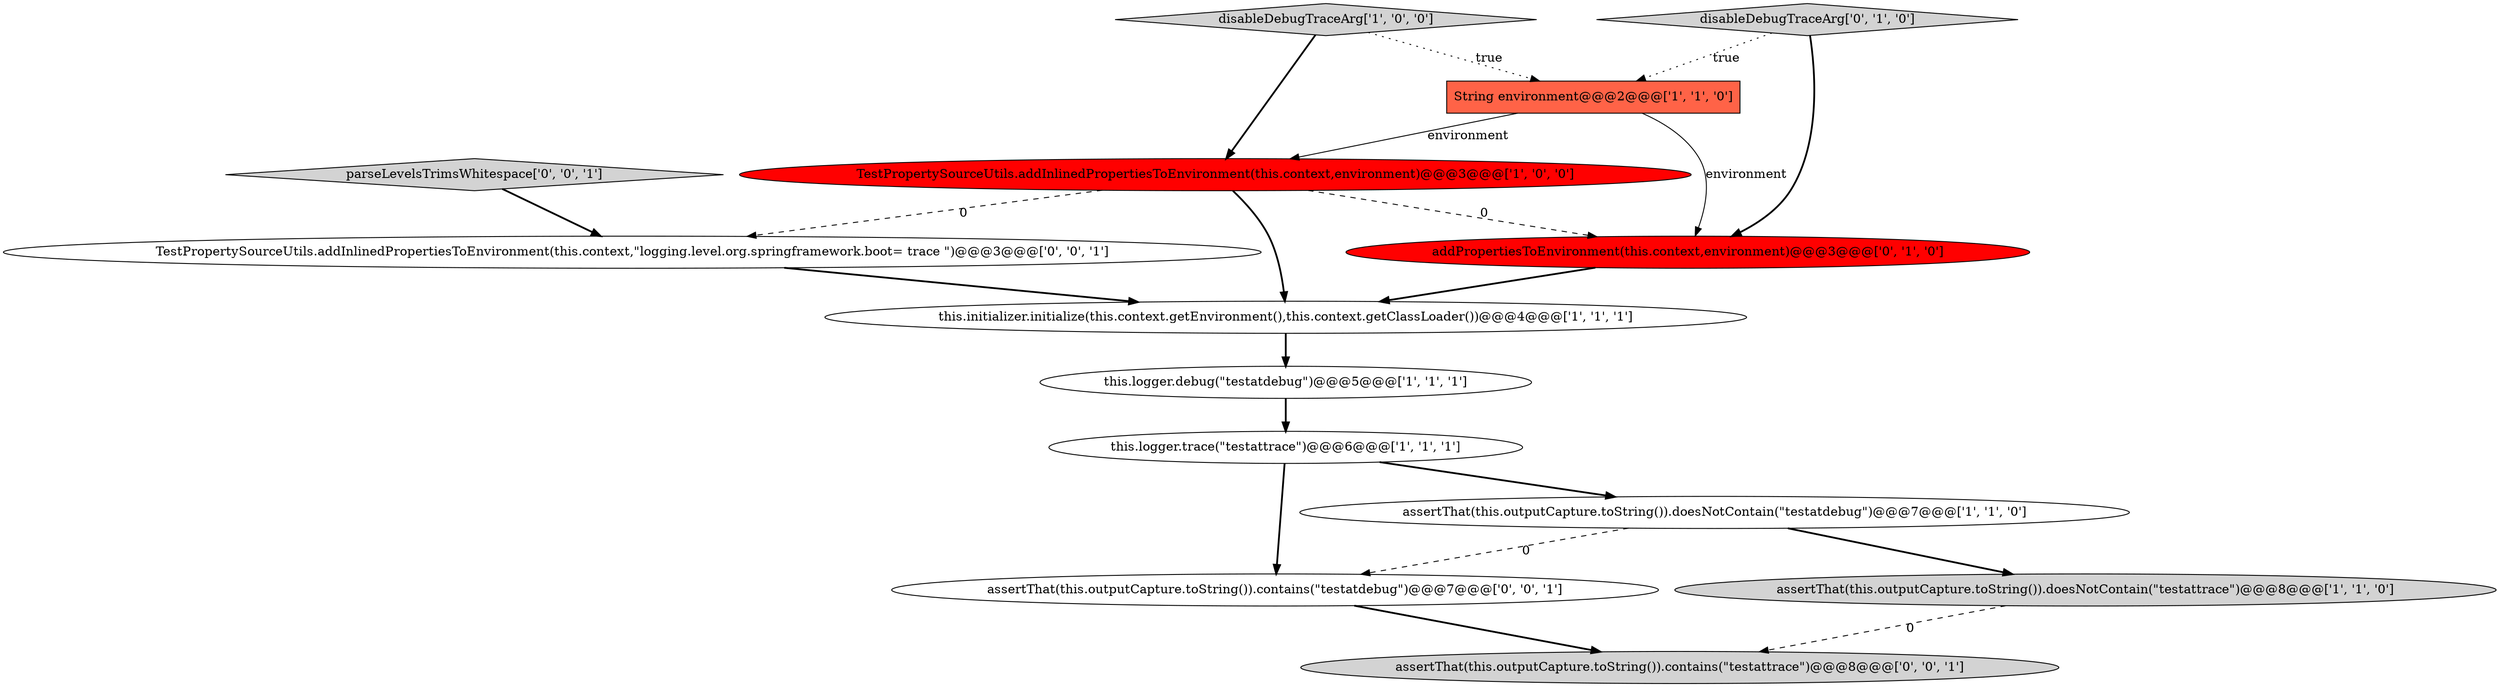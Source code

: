 digraph {
9 [style = filled, label = "addPropertiesToEnvironment(this.context,environment)@@@3@@@['0', '1', '0']", fillcolor = red, shape = ellipse image = "AAA1AAABBB2BBB"];
13 [style = filled, label = "TestPropertySourceUtils.addInlinedPropertiesToEnvironment(this.context,\"logging.level.org.springframework.boot= trace \")@@@3@@@['0', '0', '1']", fillcolor = white, shape = ellipse image = "AAA0AAABBB3BBB"];
3 [style = filled, label = "this.logger.debug(\"testatdebug\")@@@5@@@['1', '1', '1']", fillcolor = white, shape = ellipse image = "AAA0AAABBB1BBB"];
6 [style = filled, label = "this.initializer.initialize(this.context.getEnvironment(),this.context.getClassLoader())@@@4@@@['1', '1', '1']", fillcolor = white, shape = ellipse image = "AAA0AAABBB1BBB"];
11 [style = filled, label = "parseLevelsTrimsWhitespace['0', '0', '1']", fillcolor = lightgray, shape = diamond image = "AAA0AAABBB3BBB"];
5 [style = filled, label = "TestPropertySourceUtils.addInlinedPropertiesToEnvironment(this.context,environment)@@@3@@@['1', '0', '0']", fillcolor = red, shape = ellipse image = "AAA1AAABBB1BBB"];
12 [style = filled, label = "assertThat(this.outputCapture.toString()).contains(\"testatdebug\")@@@7@@@['0', '0', '1']", fillcolor = white, shape = ellipse image = "AAA0AAABBB3BBB"];
10 [style = filled, label = "assertThat(this.outputCapture.toString()).contains(\"testattrace\")@@@8@@@['0', '0', '1']", fillcolor = lightgray, shape = ellipse image = "AAA0AAABBB3BBB"];
2 [style = filled, label = "assertThat(this.outputCapture.toString()).doesNotContain(\"testatdebug\")@@@7@@@['1', '1', '0']", fillcolor = white, shape = ellipse image = "AAA0AAABBB1BBB"];
7 [style = filled, label = "String environment@@@2@@@['1', '1', '0']", fillcolor = tomato, shape = box image = "AAA0AAABBB1BBB"];
0 [style = filled, label = "assertThat(this.outputCapture.toString()).doesNotContain(\"testattrace\")@@@8@@@['1', '1', '0']", fillcolor = lightgray, shape = ellipse image = "AAA0AAABBB1BBB"];
4 [style = filled, label = "disableDebugTraceArg['1', '0', '0']", fillcolor = lightgray, shape = diamond image = "AAA0AAABBB1BBB"];
1 [style = filled, label = "this.logger.trace(\"testattrace\")@@@6@@@['1', '1', '1']", fillcolor = white, shape = ellipse image = "AAA0AAABBB1BBB"];
8 [style = filled, label = "disableDebugTraceArg['0', '1', '0']", fillcolor = lightgray, shape = diamond image = "AAA0AAABBB2BBB"];
5->13 [style = dashed, label="0"];
7->5 [style = solid, label="environment"];
6->3 [style = bold, label=""];
4->7 [style = dotted, label="true"];
8->7 [style = dotted, label="true"];
7->9 [style = solid, label="environment"];
1->2 [style = bold, label=""];
2->0 [style = bold, label=""];
12->10 [style = bold, label=""];
5->9 [style = dashed, label="0"];
2->12 [style = dashed, label="0"];
13->6 [style = bold, label=""];
5->6 [style = bold, label=""];
3->1 [style = bold, label=""];
4->5 [style = bold, label=""];
0->10 [style = dashed, label="0"];
11->13 [style = bold, label=""];
9->6 [style = bold, label=""];
8->9 [style = bold, label=""];
1->12 [style = bold, label=""];
}
